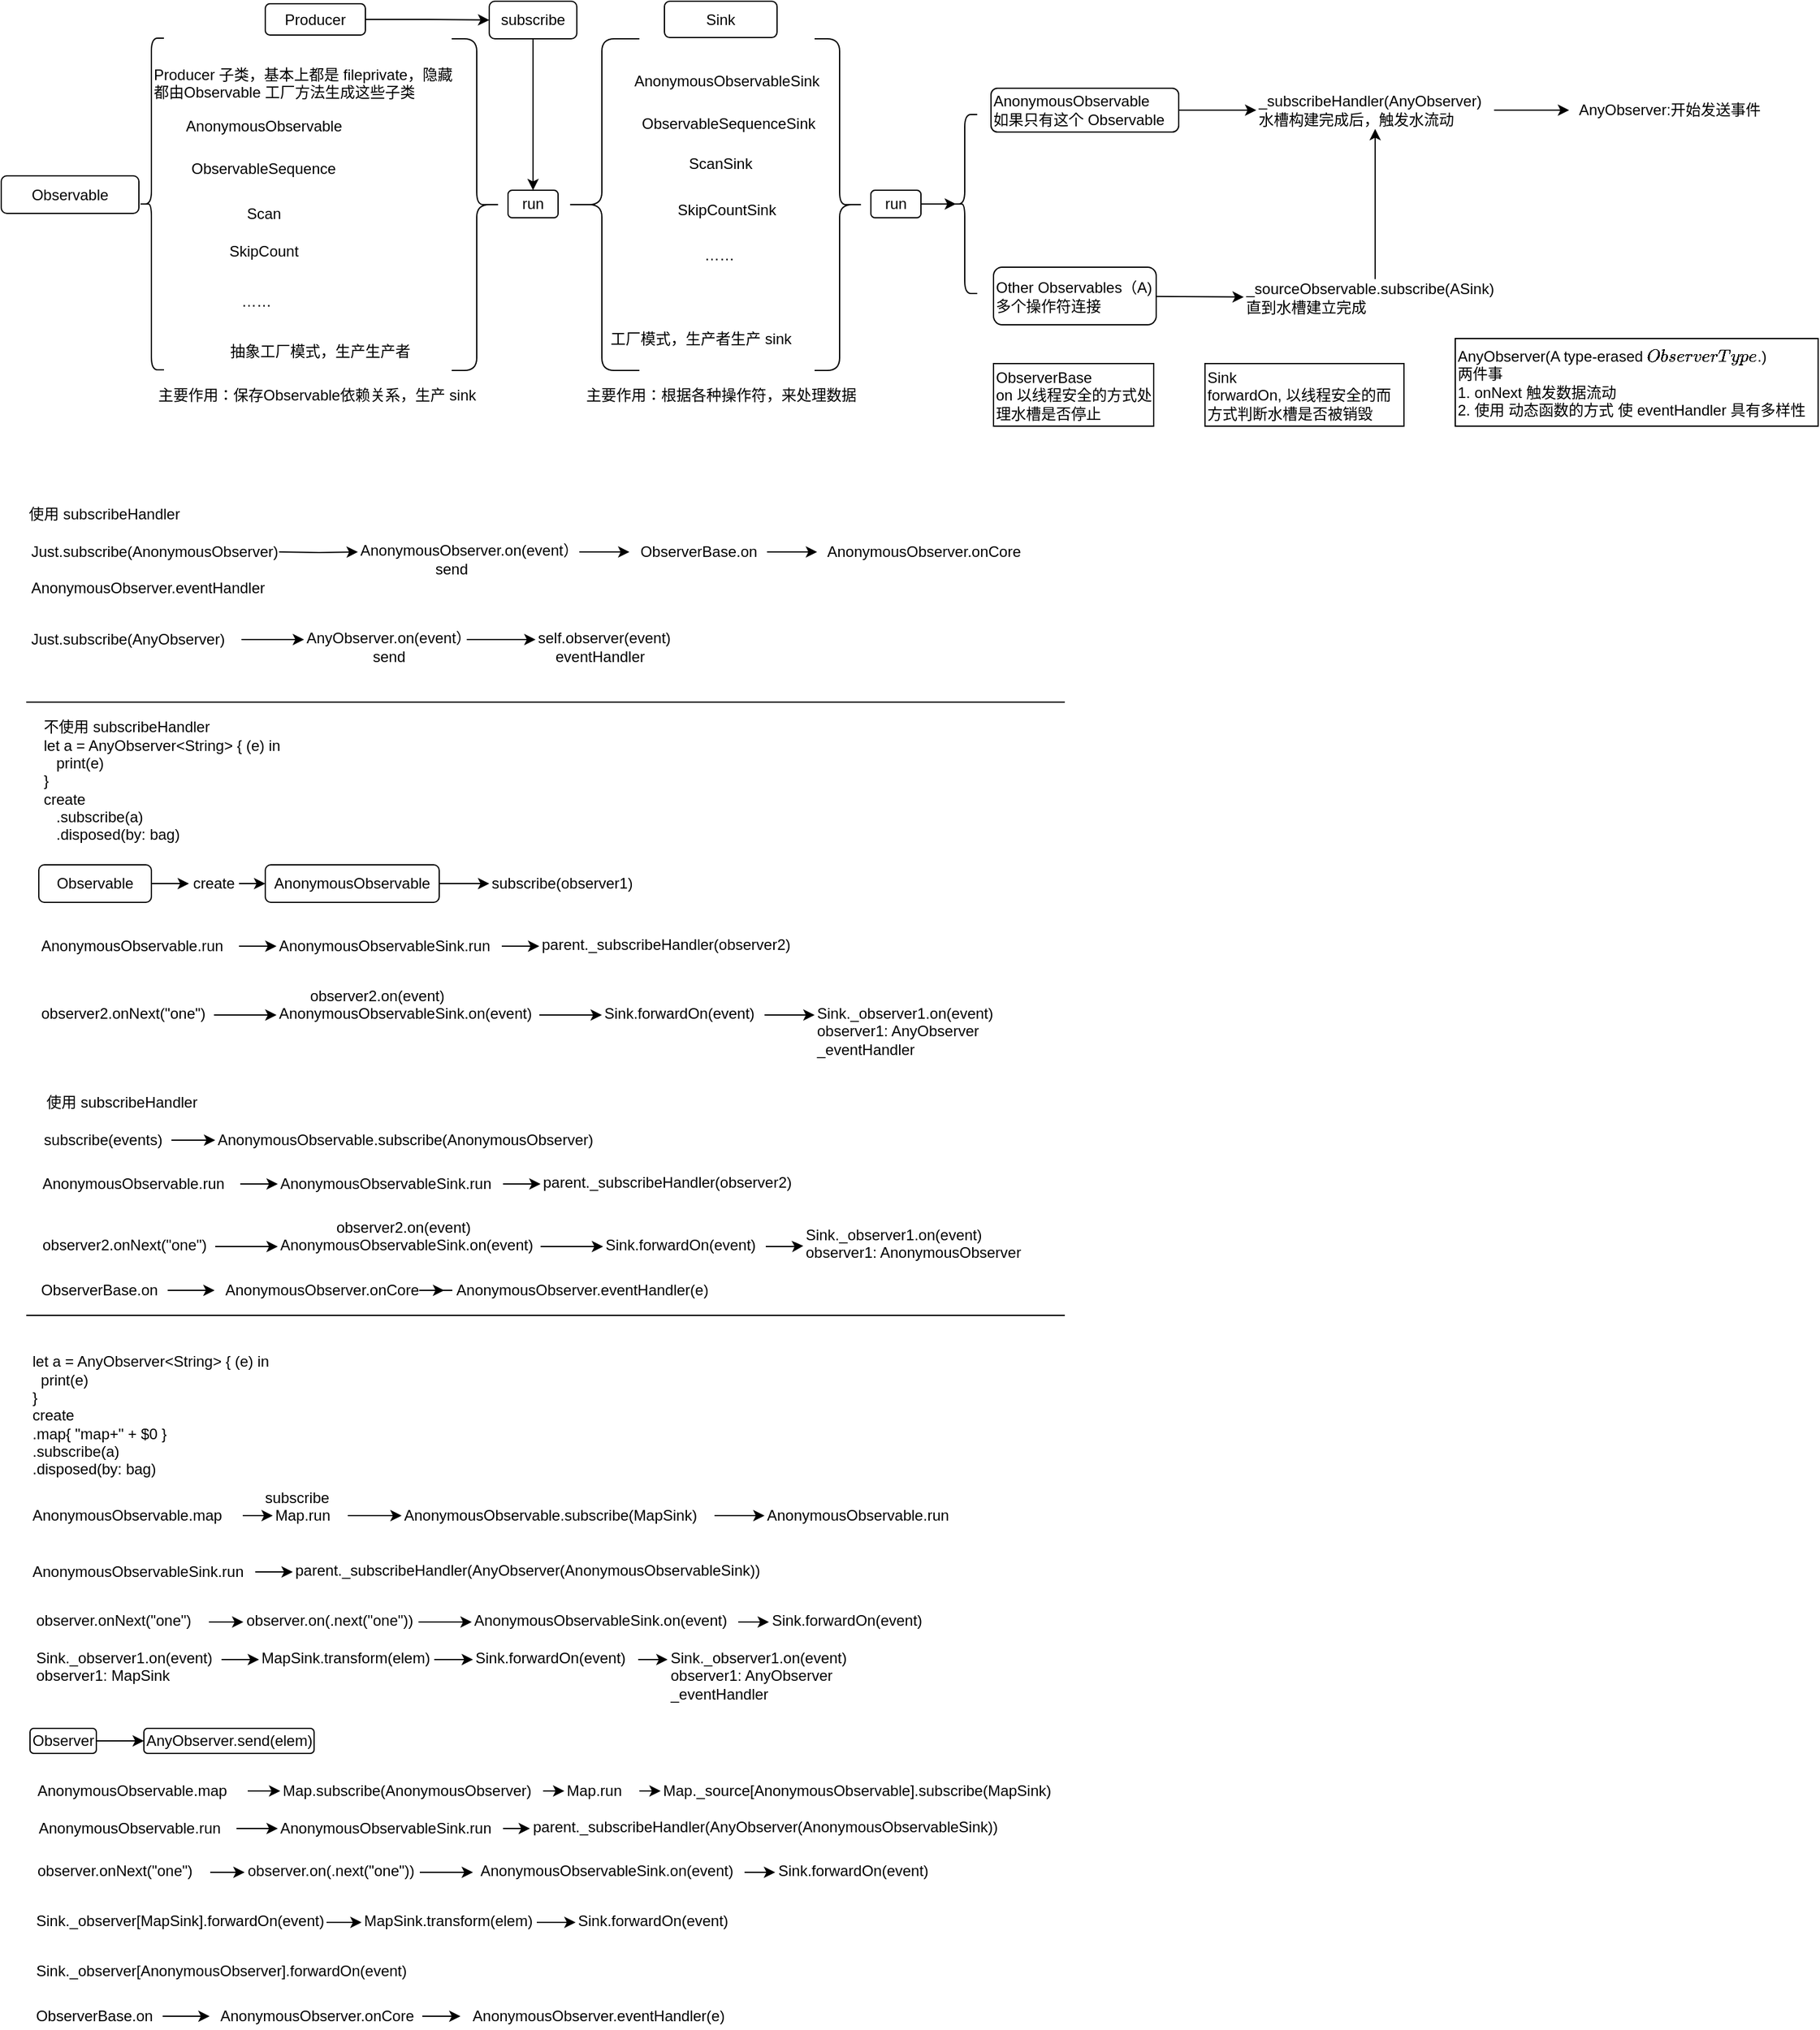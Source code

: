 <mxfile version="12.3.2" type="device" pages="1"><diagram id="4NqPwXwC9_g5qtSvIxNw" name="Page-1"><mxGraphModel dx="932" dy="711" grid="1" gridSize="10" guides="1" tooltips="1" connect="1" arrows="1" fold="1" page="1" pageScale="1" pageWidth="850" pageHeight="1100" math="0" shadow="0"><root><mxCell id="0"/><mxCell id="1" parent="0"/><mxCell id="VVnwqYGA-2kj3JAD9gvn-1" value="Observable" style="rounded=1;whiteSpace=wrap;html=1;" parent="1" vertex="1"><mxGeometry x="17" y="159.5" width="110" height="30" as="geometry"/></mxCell><mxCell id="VVnwqYGA-2kj3JAD9gvn-2" value="" style="shape=curlyBracket;whiteSpace=wrap;html=1;rounded=1;" parent="1" vertex="1"><mxGeometry x="127" y="49.5" width="20" height="265" as="geometry"/></mxCell><mxCell id="VVnwqYGA-2kj3JAD9gvn-17" style="edgeStyle=orthogonalEdgeStyle;rounded=0;orthogonalLoop=1;jettySize=auto;html=1;exitX=1;exitY=0.5;exitDx=0;exitDy=0;entryX=0;entryY=0.5;entryDx=0;entryDy=0;" parent="1" source="VVnwqYGA-2kj3JAD9gvn-3" target="VVnwqYGA-2kj3JAD9gvn-18" edge="1"><mxGeometry relative="1" as="geometry"><mxPoint x="377" y="34.5" as="targetPoint"/></mxGeometry></mxCell><mxCell id="VVnwqYGA-2kj3JAD9gvn-3" value="Producer" style="rounded=1;whiteSpace=wrap;html=1;" parent="1" vertex="1"><mxGeometry x="228" y="22" width="80" height="25" as="geometry"/></mxCell><mxCell id="VVnwqYGA-2kj3JAD9gvn-5" value="AnonymousObservable" style="text;html=1;strokeColor=none;fillColor=none;align=center;verticalAlign=middle;whiteSpace=wrap;rounded=0;" parent="1" vertex="1"><mxGeometry x="207" y="109.5" width="40" height="20" as="geometry"/></mxCell><mxCell id="VVnwqYGA-2kj3JAD9gvn-7" value="Scan" style="text;html=1;strokeColor=none;fillColor=none;align=center;verticalAlign=middle;whiteSpace=wrap;rounded=0;" parent="1" vertex="1"><mxGeometry x="207" y="179.5" width="40" height="20" as="geometry"/></mxCell><mxCell id="VVnwqYGA-2kj3JAD9gvn-9" value="ObservableSequence" style="text;html=1;" parent="1" vertex="1"><mxGeometry x="167" y="139.5" width="120" height="30" as="geometry"/></mxCell><mxCell id="VVnwqYGA-2kj3JAD9gvn-10" value="SkipCount" style="text;html=1;strokeColor=none;fillColor=none;align=center;verticalAlign=middle;whiteSpace=wrap;rounded=0;" parent="1" vertex="1"><mxGeometry x="207" y="209.5" width="40" height="20" as="geometry"/></mxCell><mxCell id="VVnwqYGA-2kj3JAD9gvn-11" value="……" style="text;html=1;resizable=0;points=[];autosize=1;align=left;verticalAlign=top;spacingTop=-4;" parent="1" vertex="1"><mxGeometry x="207" y="249.5" width="40" height="20" as="geometry"/></mxCell><mxCell id="VVnwqYGA-2kj3JAD9gvn-12" value="Producer 子类，基本上都是 fileprivate，隐藏&lt;br&gt;都由Observable 工厂方法生成这些子类" style="text;html=1;resizable=0;points=[];autosize=1;align=left;verticalAlign=top;spacingTop=-4;" parent="1" vertex="1"><mxGeometry x="137" y="68.5" width="250" height="30" as="geometry"/></mxCell><mxCell id="VVnwqYGA-2kj3JAD9gvn-13" value="抽象工厂模式，生产生产者" style="text;html=1;resizable=0;points=[];autosize=1;align=left;verticalAlign=top;spacingTop=-4;" parent="1" vertex="1"><mxGeometry x="198" y="289.5" width="160" height="20" as="geometry"/></mxCell><mxCell id="VVnwqYGA-2kj3JAD9gvn-14" value="" style="shape=curlyBracket;whiteSpace=wrap;html=1;rounded=1;rotation=180;" parent="1" vertex="1"><mxGeometry x="377" y="50" width="40" height="265" as="geometry"/></mxCell><mxCell id="VVnwqYGA-2kj3JAD9gvn-16" value="run" style="rounded=1;whiteSpace=wrap;html=1;" parent="1" vertex="1"><mxGeometry x="422" y="171" width="40" height="22" as="geometry"/></mxCell><mxCell id="VVnwqYGA-2kj3JAD9gvn-19" style="edgeStyle=orthogonalEdgeStyle;rounded=0;orthogonalLoop=1;jettySize=auto;html=1;exitX=0.5;exitY=1;exitDx=0;exitDy=0;entryX=0.5;entryY=0;entryDx=0;entryDy=0;" parent="1" source="VVnwqYGA-2kj3JAD9gvn-18" target="VVnwqYGA-2kj3JAD9gvn-16" edge="1"><mxGeometry relative="1" as="geometry"><mxPoint x="417" y="159.5" as="targetPoint"/></mxGeometry></mxCell><mxCell id="VVnwqYGA-2kj3JAD9gvn-18" value="subscribe " style="rounded=1;whiteSpace=wrap;html=1;" parent="1" vertex="1"><mxGeometry x="407" y="20" width="70" height="30" as="geometry"/></mxCell><mxCell id="VVnwqYGA-2kj3JAD9gvn-20" value="Sink" style="rounded=1;whiteSpace=wrap;html=1;" parent="1" vertex="1"><mxGeometry x="547" y="20" width="90" height="29" as="geometry"/></mxCell><mxCell id="VVnwqYGA-2kj3JAD9gvn-21" value="" style="shape=curlyBracket;whiteSpace=wrap;html=1;rounded=1;" parent="1" vertex="1"><mxGeometry x="467" y="50" width="60" height="265" as="geometry"/></mxCell><mxCell id="VVnwqYGA-2kj3JAD9gvn-22" value="AnonymousObservableSink" style="text;html=1;strokeColor=none;fillColor=none;align=center;verticalAlign=middle;whiteSpace=wrap;rounded=0;" parent="1" vertex="1"><mxGeometry x="577" y="73.5" width="40" height="20" as="geometry"/></mxCell><mxCell id="VVnwqYGA-2kj3JAD9gvn-23" value="ScanSink" style="text;html=1;strokeColor=none;fillColor=none;align=center;verticalAlign=middle;whiteSpace=wrap;rounded=0;" parent="1" vertex="1"><mxGeometry x="572" y="139.5" width="40" height="20" as="geometry"/></mxCell><mxCell id="VVnwqYGA-2kj3JAD9gvn-24" value="ObservableSequenceSink" style="text;html=1;" parent="1" vertex="1"><mxGeometry x="527" y="104" width="120" height="30" as="geometry"/></mxCell><mxCell id="VVnwqYGA-2kj3JAD9gvn-25" value="SkipCountSink" style="text;html=1;strokeColor=none;fillColor=none;align=center;verticalAlign=middle;whiteSpace=wrap;rounded=0;" parent="1" vertex="1"><mxGeometry x="577" y="177" width="40" height="20" as="geometry"/></mxCell><mxCell id="VVnwqYGA-2kj3JAD9gvn-26" value="……" style="text;html=1;resizable=0;points=[];autosize=1;align=left;verticalAlign=top;spacingTop=-4;" parent="1" vertex="1"><mxGeometry x="577" y="212.5" width="40" height="20" as="geometry"/></mxCell><mxCell id="VVnwqYGA-2kj3JAD9gvn-27" value="工厂模式，生产者生产 sink" style="text;html=1;resizable=0;points=[];autosize=1;align=left;verticalAlign=top;spacingTop=-4;" parent="1" vertex="1"><mxGeometry x="502" y="279.5" width="160" height="20" as="geometry"/></mxCell><mxCell id="VVnwqYGA-2kj3JAD9gvn-35" value="" style="shape=curlyBracket;whiteSpace=wrap;html=1;rounded=1;rotation=180;" parent="1" vertex="1"><mxGeometry x="667" y="50" width="40" height="265" as="geometry"/></mxCell><mxCell id="I7DxWieV_pXP5_g7Xowk-130" value="" style="edgeStyle=none;rounded=0;orthogonalLoop=1;jettySize=auto;html=1;" parent="1" source="VVnwqYGA-2kj3JAD9gvn-36" edge="1"><mxGeometry relative="1" as="geometry"><mxPoint x="780" y="182" as="targetPoint"/></mxGeometry></mxCell><mxCell id="VVnwqYGA-2kj3JAD9gvn-36" value="run" style="rounded=1;whiteSpace=wrap;html=1;" parent="1" vertex="1"><mxGeometry x="712" y="171" width="40" height="22" as="geometry"/></mxCell><mxCell id="0ARtoLV-x1t-tKKLhHmh-4" style="edgeStyle=orthogonalEdgeStyle;rounded=0;orthogonalLoop=1;jettySize=auto;html=1;exitX=1;exitY=0.5;exitDx=0;exitDy=0;entryX=0;entryY=0.5;entryDx=0;entryDy=0;" parent="1" source="0ARtoLV-x1t-tKKLhHmh-1" target="0ARtoLV-x1t-tKKLhHmh-3" edge="1"><mxGeometry relative="1" as="geometry"/></mxCell><mxCell id="0ARtoLV-x1t-tKKLhHmh-1" value="Observable" style="rounded=1;whiteSpace=wrap;html=1;" parent="1" vertex="1"><mxGeometry x="47" y="710" width="90" height="30" as="geometry"/></mxCell><mxCell id="0ARtoLV-x1t-tKKLhHmh-6" style="edgeStyle=orthogonalEdgeStyle;rounded=0;orthogonalLoop=1;jettySize=auto;html=1;exitX=1;exitY=0.5;exitDx=0;exitDy=0;entryX=0;entryY=0.5;entryDx=0;entryDy=0;" parent="1" source="0ARtoLV-x1t-tKKLhHmh-3" target="0ARtoLV-x1t-tKKLhHmh-5" edge="1"><mxGeometry relative="1" as="geometry"/></mxCell><mxCell id="0ARtoLV-x1t-tKKLhHmh-3" value="create" style="text;html=1;strokeColor=none;fillColor=none;align=center;verticalAlign=middle;whiteSpace=wrap;rounded=0;" parent="1" vertex="1"><mxGeometry x="167" y="715" width="40" height="20" as="geometry"/></mxCell><mxCell id="0ARtoLV-x1t-tKKLhHmh-8" value="" style="edgeStyle=orthogonalEdgeStyle;rounded=0;orthogonalLoop=1;jettySize=auto;html=1;" parent="1" source="0ARtoLV-x1t-tKKLhHmh-5" target="0ARtoLV-x1t-tKKLhHmh-7" edge="1"><mxGeometry relative="1" as="geometry"/></mxCell><mxCell id="0ARtoLV-x1t-tKKLhHmh-5" value="AnonymousObservable" style="rounded=1;whiteSpace=wrap;html=1;" parent="1" vertex="1"><mxGeometry x="228" y="710" width="139" height="30" as="geometry"/></mxCell><mxCell id="0ARtoLV-x1t-tKKLhHmh-7" value="subscribe(observer1)" style="text;html=1;resizable=0;points=[];autosize=1;align=left;verticalAlign=top;spacingTop=-4;" parent="1" vertex="1"><mxGeometry x="407" y="715" width="130" height="20" as="geometry"/></mxCell><mxCell id="0ARtoLV-x1t-tKKLhHmh-10" value="AnonymousObservable.run" style="text;html=1;resizable=0;points=[];autosize=1;align=left;verticalAlign=top;spacingTop=-4;" parent="1" vertex="1"><mxGeometry x="47" y="765" width="160" height="20" as="geometry"/></mxCell><mxCell id="0ARtoLV-x1t-tKKLhHmh-11" value="AnonymousObservableSink.run" style="text;html=1;resizable=0;points=[];autosize=1;align=left;verticalAlign=top;spacingTop=-4;" parent="1" vertex="1"><mxGeometry x="237" y="765" width="180" height="20" as="geometry"/></mxCell><mxCell id="I7DxWieV_pXP5_g7Xowk-1" value="parent._subscribeHandler(observer2)" style="text;html=1;" parent="1" vertex="1"><mxGeometry x="447" y="760" width="210" height="30" as="geometry"/></mxCell><mxCell id="I7DxWieV_pXP5_g7Xowk-2" value="" style="endArrow=classic;html=1;" parent="1" source="0ARtoLV-x1t-tKKLhHmh-10" target="0ARtoLV-x1t-tKKLhHmh-11" edge="1"><mxGeometry width="50" height="50" relative="1" as="geometry"><mxPoint x="187" y="865" as="sourcePoint"/><mxPoint x="237" y="815" as="targetPoint"/></mxGeometry></mxCell><mxCell id="I7DxWieV_pXP5_g7Xowk-3" value="" style="endArrow=classic;html=1;entryX=0;entryY=0.5;entryDx=0;entryDy=0;" parent="1" source="0ARtoLV-x1t-tKKLhHmh-11" target="I7DxWieV_pXP5_g7Xowk-1" edge="1"><mxGeometry width="50" height="50" relative="1" as="geometry"><mxPoint x="217" y="785" as="sourcePoint"/><mxPoint x="247" y="785" as="targetPoint"/></mxGeometry></mxCell><mxCell id="I7DxWieV_pXP5_g7Xowk-4" value="observer2.onNext(&quot;one&quot;)" style="text;html=1;" parent="1" vertex="1"><mxGeometry x="47" y="815" width="140" height="30" as="geometry"/></mxCell><mxCell id="I7DxWieV_pXP5_g7Xowk-5" value="AnonymousObservableSink.on(event)" style="text;html=1;" parent="1" vertex="1"><mxGeometry x="237" y="815" width="210" height="30" as="geometry"/></mxCell><mxCell id="I7DxWieV_pXP5_g7Xowk-6" value="" style="endArrow=classic;html=1;exitX=1;exitY=0.5;exitDx=0;exitDy=0;" parent="1" source="I7DxWieV_pXP5_g7Xowk-4" target="I7DxWieV_pXP5_g7Xowk-5" edge="1"><mxGeometry width="50" height="50" relative="1" as="geometry"><mxPoint x="217" y="785" as="sourcePoint"/><mxPoint x="247" y="785" as="targetPoint"/></mxGeometry></mxCell><mxCell id="I7DxWieV_pXP5_g7Xowk-8" value="Sink.forwardOn(event)" style="text;html=1;" parent="1" vertex="1"><mxGeometry x="497" y="815" width="130" height="30" as="geometry"/></mxCell><mxCell id="I7DxWieV_pXP5_g7Xowk-9" value="" style="endArrow=classic;html=1;entryX=0;entryY=0.5;entryDx=0;entryDy=0;" parent="1" source="I7DxWieV_pXP5_g7Xowk-5" target="I7DxWieV_pXP5_g7Xowk-8" edge="1"><mxGeometry width="50" height="50" relative="1" as="geometry"><mxPoint x="457" y="830" as="sourcePoint"/><mxPoint x="457" y="785" as="targetPoint"/></mxGeometry></mxCell><mxCell id="I7DxWieV_pXP5_g7Xowk-12" value="Sink._observer1.on(event)&lt;br&gt;observer1: AnyObserver&lt;br&gt;_eventHandler" style="text;html=1;" parent="1" vertex="1"><mxGeometry x="667" y="815" width="150" height="30" as="geometry"/></mxCell><mxCell id="I7DxWieV_pXP5_g7Xowk-13" value="" style="endArrow=classic;html=1;entryX=0;entryY=0.5;entryDx=0;entryDy=0;" parent="1" source="I7DxWieV_pXP5_g7Xowk-8" target="I7DxWieV_pXP5_g7Xowk-12" edge="1"><mxGeometry width="50" height="50" relative="1" as="geometry"><mxPoint x="457" y="840" as="sourcePoint"/><mxPoint x="507" y="840" as="targetPoint"/></mxGeometry></mxCell><mxCell id="I7DxWieV_pXP5_g7Xowk-16" value="&lt;span&gt;不使用 subscribeHandler&lt;br&gt;let a = AnyObserver&amp;lt;String&amp;gt; { (e) in&lt;/span&gt;&lt;br&gt;&lt;div&gt;&amp;nbsp; &amp;nbsp;print(e)&lt;br&gt;&lt;/div&gt;&lt;div&gt;}&lt;br&gt;&lt;/div&gt;&lt;div&gt;create&lt;br&gt;&lt;/div&gt;&lt;div&gt;&amp;nbsp; &amp;nbsp;.subscribe(a)&lt;br&gt;&lt;/div&gt;&lt;div&gt;&amp;nbsp; &amp;nbsp;.disposed(by: bag)&amp;nbsp;&lt;/div&gt;" style="text;html=1;align=left;verticalAlign=middle;resizable=0;points=[];;autosize=1;" parent="1" vertex="1"><mxGeometry x="49" y="592.5" width="200" height="100" as="geometry"/></mxCell><mxCell id="I7DxWieV_pXP5_g7Xowk-17" value="&lt;span style=&quot;text-align: left&quot;&gt;使用 subscribeHandler&lt;/span&gt;" style="text;html=1;align=center;verticalAlign=middle;resizable=0;points=[];;autosize=1;" parent="1" vertex="1"><mxGeometry x="43" y="890" width="140" height="20" as="geometry"/></mxCell><mxCell id="I7DxWieV_pXP5_g7Xowk-20" value="" style="edgeStyle=orthogonalEdgeStyle;rounded=0;orthogonalLoop=1;jettySize=auto;html=1;" parent="1" source="I7DxWieV_pXP5_g7Xowk-18" target="I7DxWieV_pXP5_g7Xowk-19" edge="1"><mxGeometry relative="1" as="geometry"/></mxCell><mxCell id="I7DxWieV_pXP5_g7Xowk-18" value="subscribe(events)" style="text;html=1;align=center;verticalAlign=middle;resizable=0;points=[];;autosize=1;" parent="1" vertex="1"><mxGeometry x="43" y="920" width="110" height="20" as="geometry"/></mxCell><mxCell id="I7DxWieV_pXP5_g7Xowk-19" value="AnonymousObservable.subscribe(AnonymousObserver)" style="text;html=1;resizable=0;points=[];autosize=1;align=left;verticalAlign=top;spacingTop=-4;" parent="1" vertex="1"><mxGeometry x="188" y="920" width="320" height="20" as="geometry"/></mxCell><mxCell id="I7DxWieV_pXP5_g7Xowk-21" value="AnonymousObservable.run" style="text;html=1;resizable=0;points=[];autosize=1;align=left;verticalAlign=top;spacingTop=-4;" parent="1" vertex="1"><mxGeometry x="48" y="955" width="160" height="20" as="geometry"/></mxCell><mxCell id="I7DxWieV_pXP5_g7Xowk-22" value="AnonymousObservableSink.run" style="text;html=1;resizable=0;points=[];autosize=1;align=left;verticalAlign=top;spacingTop=-4;" parent="1" vertex="1"><mxGeometry x="238" y="955" width="180" height="20" as="geometry"/></mxCell><mxCell id="I7DxWieV_pXP5_g7Xowk-23" value="parent._subscribeHandler(observer2)" style="text;html=1;" parent="1" vertex="1"><mxGeometry x="448" y="950" width="210" height="30" as="geometry"/></mxCell><mxCell id="I7DxWieV_pXP5_g7Xowk-24" value="" style="endArrow=classic;html=1;" parent="1" source="I7DxWieV_pXP5_g7Xowk-21" target="I7DxWieV_pXP5_g7Xowk-22" edge="1"><mxGeometry width="50" height="50" relative="1" as="geometry"><mxPoint x="188" y="1055" as="sourcePoint"/><mxPoint x="238" y="1005" as="targetPoint"/></mxGeometry></mxCell><mxCell id="I7DxWieV_pXP5_g7Xowk-25" value="" style="endArrow=classic;html=1;entryX=0;entryY=0.5;entryDx=0;entryDy=0;" parent="1" source="I7DxWieV_pXP5_g7Xowk-22" target="I7DxWieV_pXP5_g7Xowk-23" edge="1"><mxGeometry width="50" height="50" relative="1" as="geometry"><mxPoint x="218" y="975" as="sourcePoint"/><mxPoint x="248" y="975" as="targetPoint"/></mxGeometry></mxCell><mxCell id="I7DxWieV_pXP5_g7Xowk-26" value="observer2.onNext(&quot;one&quot;)" style="text;html=1;" parent="1" vertex="1"><mxGeometry x="48" y="1000" width="140" height="30" as="geometry"/></mxCell><mxCell id="I7DxWieV_pXP5_g7Xowk-27" value="AnonymousObservableSink.on(event)" style="text;html=1;" parent="1" vertex="1"><mxGeometry x="238" y="1000" width="210" height="30" as="geometry"/></mxCell><mxCell id="I7DxWieV_pXP5_g7Xowk-28" value="" style="endArrow=classic;html=1;exitX=1;exitY=0.5;exitDx=0;exitDy=0;" parent="1" source="I7DxWieV_pXP5_g7Xowk-26" target="I7DxWieV_pXP5_g7Xowk-27" edge="1"><mxGeometry width="50" height="50" relative="1" as="geometry"><mxPoint x="218" y="970" as="sourcePoint"/><mxPoint x="248" y="970" as="targetPoint"/></mxGeometry></mxCell><mxCell id="I7DxWieV_pXP5_g7Xowk-34" value="" style="edgeStyle=orthogonalEdgeStyle;rounded=0;orthogonalLoop=1;jettySize=auto;html=1;entryX=0;entryY=0.75;entryDx=0;entryDy=0;" parent="1" source="I7DxWieV_pXP5_g7Xowk-29" target="I7DxWieV_pXP5_g7Xowk-33" edge="1"><mxGeometry relative="1" as="geometry"/></mxCell><mxCell id="I7DxWieV_pXP5_g7Xowk-29" value="Sink.forwardOn(event)" style="text;html=1;" parent="1" vertex="1"><mxGeometry x="498" y="1000" width="130" height="30" as="geometry"/></mxCell><mxCell id="I7DxWieV_pXP5_g7Xowk-30" value="" style="endArrow=classic;html=1;entryX=0;entryY=0.5;entryDx=0;entryDy=0;" parent="1" source="I7DxWieV_pXP5_g7Xowk-27" target="I7DxWieV_pXP5_g7Xowk-29" edge="1"><mxGeometry width="50" height="50" relative="1" as="geometry"><mxPoint x="458" y="1015" as="sourcePoint"/><mxPoint x="458" y="970" as="targetPoint"/></mxGeometry></mxCell><mxCell id="I7DxWieV_pXP5_g7Xowk-31" value="observer2.on(event)" style="text;html=1;align=center;verticalAlign=middle;resizable=0;points=[];;autosize=1;" parent="1" vertex="1"><mxGeometry x="278" y="990" width="120" height="20" as="geometry"/></mxCell><mxCell id="I7DxWieV_pXP5_g7Xowk-32" value="observer2.on(event)" style="text;html=1;align=center;verticalAlign=middle;resizable=0;points=[];;autosize=1;" parent="1" vertex="1"><mxGeometry x="257" y="805" width="120" height="20" as="geometry"/></mxCell><mxCell id="I7DxWieV_pXP5_g7Xowk-33" value="Sink._observer1.on(event)&lt;br&gt;observer1: AnonymousObserver" style="text;html=1;" parent="1" vertex="1"><mxGeometry x="658" y="992" width="150" height="30" as="geometry"/></mxCell><mxCell id="I7DxWieV_pXP5_g7Xowk-39" value="" style="edgeStyle=orthogonalEdgeStyle;rounded=0;orthogonalLoop=1;jettySize=auto;html=1;" parent="1" source="I7DxWieV_pXP5_g7Xowk-35" target="I7DxWieV_pXP5_g7Xowk-38" edge="1"><mxGeometry relative="1" as="geometry"/></mxCell><mxCell id="I7DxWieV_pXP5_g7Xowk-35" value="ObserverBase.on" style="text;html=1;align=center;verticalAlign=middle;resizable=0;points=[];;autosize=1;" parent="1" vertex="1"><mxGeometry x="40" y="1040" width="110" height="20" as="geometry"/></mxCell><mxCell id="I7DxWieV_pXP5_g7Xowk-41" value="" style="edgeStyle=orthogonalEdgeStyle;rounded=0;orthogonalLoop=1;jettySize=auto;html=1;" parent="1" source="I7DxWieV_pXP5_g7Xowk-38" target="I7DxWieV_pXP5_g7Xowk-40" edge="1"><mxGeometry relative="1" as="geometry"/></mxCell><mxCell id="I7DxWieV_pXP5_g7Xowk-38" value="&lt;span style=&quot;text-align: left&quot;&gt;AnonymousObserver&lt;/span&gt;.onCore" style="text;html=1;align=center;verticalAlign=middle;resizable=0;points=[];;autosize=1;" parent="1" vertex="1"><mxGeometry x="187.5" y="1040" width="170" height="20" as="geometry"/></mxCell><mxCell id="I7DxWieV_pXP5_g7Xowk-40" value="&lt;span style=&quot;text-align: left&quot;&gt;AnonymousObserver&lt;/span&gt;.eventHandler(e)" style="text;html=1;align=center;verticalAlign=middle;resizable=0;points=[];;autosize=1;" parent="1" vertex="1"><mxGeometry x="371" y="1040" width="220" height="20" as="geometry"/></mxCell><mxCell id="I7DxWieV_pXP5_g7Xowk-46" value="&lt;span style=&quot;text-align: left&quot;&gt;使用 subscribeHandler&lt;/span&gt;" style="text;html=1;align=center;verticalAlign=middle;resizable=0;points=[];;autosize=1;" parent="1" vertex="1"><mxGeometry x="29" y="420" width="140" height="20" as="geometry"/></mxCell><mxCell id="I7DxWieV_pXP5_g7Xowk-49" value="" style="edgeStyle=orthogonalEdgeStyle;rounded=0;orthogonalLoop=1;jettySize=auto;html=1;" parent="1" target="I7DxWieV_pXP5_g7Xowk-48" edge="1"><mxGeometry relative="1" as="geometry"><mxPoint x="239" y="460" as="sourcePoint"/></mxGeometry></mxCell><mxCell id="I7DxWieV_pXP5_g7Xowk-47" value="Just.subscribe(AnonymousObserver)" style="text;html=1;resizable=0;points=[];autosize=1;align=left;verticalAlign=top;spacingTop=-4;" parent="1" vertex="1"><mxGeometry x="39" y="450" width="210" height="20" as="geometry"/></mxCell><mxCell id="I7DxWieV_pXP5_g7Xowk-51" value="" style="edgeStyle=orthogonalEdgeStyle;rounded=0;orthogonalLoop=1;jettySize=auto;html=1;" parent="1" source="I7DxWieV_pXP5_g7Xowk-48" target="I7DxWieV_pXP5_g7Xowk-50" edge="1"><mxGeometry relative="1" as="geometry"/></mxCell><mxCell id="I7DxWieV_pXP5_g7Xowk-48" value="AnonymousObserver.on(event）" style="text;html=1;" parent="1" vertex="1"><mxGeometry x="302" y="445" width="177" height="30" as="geometry"/></mxCell><mxCell id="I7DxWieV_pXP5_g7Xowk-53" value="" style="edgeStyle=orthogonalEdgeStyle;rounded=0;orthogonalLoop=1;jettySize=auto;html=1;" parent="1" source="I7DxWieV_pXP5_g7Xowk-50" target="I7DxWieV_pXP5_g7Xowk-52" edge="1"><mxGeometry relative="1" as="geometry"/></mxCell><mxCell id="I7DxWieV_pXP5_g7Xowk-50" value="ObserverBase.on" style="text;html=1;align=center;verticalAlign=middle;resizable=0;points=[];;autosize=1;" parent="1" vertex="1"><mxGeometry x="519" y="450" width="110" height="20" as="geometry"/></mxCell><mxCell id="I7DxWieV_pXP5_g7Xowk-52" value="&lt;span style=&quot;text-align: left&quot;&gt;AnonymousObserver&lt;/span&gt;.onCore" style="text;html=1;align=center;verticalAlign=middle;resizable=0;points=[];;autosize=1;" parent="1" vertex="1"><mxGeometry x="669" y="450" width="170" height="20" as="geometry"/></mxCell><mxCell id="I7DxWieV_pXP5_g7Xowk-54" value="AnonymousObserver.eventHandler" style="text;html=1;" parent="1" vertex="1"><mxGeometry x="39" y="475" width="180" height="30" as="geometry"/></mxCell><mxCell id="I7DxWieV_pXP5_g7Xowk-55" value="Just.subscribe(AnyObserver)" style="text;html=1;resizable=0;points=[];autosize=1;align=left;verticalAlign=top;spacingTop=-4;" parent="1" vertex="1"><mxGeometry x="39" y="520" width="170" height="20" as="geometry"/></mxCell><mxCell id="I7DxWieV_pXP5_g7Xowk-56" value="" style="edgeStyle=orthogonalEdgeStyle;rounded=0;orthogonalLoop=1;jettySize=auto;html=1;" parent="1" source="I7DxWieV_pXP5_g7Xowk-55" edge="1"><mxGeometry relative="1" as="geometry"><mxPoint x="249" y="460" as="sourcePoint"/><mxPoint x="259" y="530" as="targetPoint"/></mxGeometry></mxCell><mxCell id="I7DxWieV_pXP5_g7Xowk-62" value="" style="edgeStyle=orthogonalEdgeStyle;rounded=0;orthogonalLoop=1;jettySize=auto;html=1;" parent="1" source="I7DxWieV_pXP5_g7Xowk-58" target="I7DxWieV_pXP5_g7Xowk-59" edge="1"><mxGeometry relative="1" as="geometry"/></mxCell><mxCell id="I7DxWieV_pXP5_g7Xowk-58" value="AnyObserver.on(event）" style="text;html=1;" parent="1" vertex="1"><mxGeometry x="259" y="515" width="130" height="30" as="geometry"/></mxCell><mxCell id="I7DxWieV_pXP5_g7Xowk-59" value="self.observer(event)" style="text;html=1;" parent="1" vertex="1"><mxGeometry x="444" y="515" width="115" height="30" as="geometry"/></mxCell><mxCell id="I7DxWieV_pXP5_g7Xowk-60" value="send" style="text;html=1;" parent="1" vertex="1"><mxGeometry x="361.5" y="460" width="30" height="30" as="geometry"/></mxCell><mxCell id="I7DxWieV_pXP5_g7Xowk-61" value="send" style="text;html=1;" parent="1" vertex="1"><mxGeometry x="311.5" y="530" width="30" height="30" as="geometry"/></mxCell><mxCell id="I7DxWieV_pXP5_g7Xowk-63" value="eventHandler" style="text;html=1;" parent="1" vertex="1"><mxGeometry x="458" y="530" width="100" height="30" as="geometry"/></mxCell><mxCell id="I7DxWieV_pXP5_g7Xowk-65" value="" style="endArrow=none;html=1;" parent="1" edge="1"><mxGeometry width="50" height="50" relative="1" as="geometry"><mxPoint x="37" y="580" as="sourcePoint"/><mxPoint x="867" y="580" as="targetPoint"/></mxGeometry></mxCell><mxCell id="I7DxWieV_pXP5_g7Xowk-66" value="" style="endArrow=none;html=1;" parent="1" edge="1"><mxGeometry width="50" height="50" relative="1" as="geometry"><mxPoint x="37" y="1070" as="sourcePoint"/><mxPoint x="867" y="1070" as="targetPoint"/></mxGeometry></mxCell><mxCell id="I7DxWieV_pXP5_g7Xowk-67" value="&lt;span&gt;let a = AnyObserver&amp;lt;String&amp;gt; { (e) in&lt;/span&gt;&lt;br&gt;&lt;div&gt;&amp;nbsp; print(e)&lt;br&gt;&lt;/div&gt;&lt;div&gt;}&lt;br&gt;&lt;/div&gt;&lt;div&gt;create&lt;br&gt;&lt;/div&gt;&lt;div&gt;.map{ &quot;map+&quot; + $0 }&lt;br&gt;&lt;/div&gt;&lt;div&gt;.subscribe(a)&lt;br&gt;&lt;/div&gt;&lt;div&gt;.disposed(by: bag)&amp;nbsp;&lt;/div&gt;" style="text;html=1;align=left;verticalAlign=middle;resizable=0;points=[];;autosize=1;" parent="1" vertex="1"><mxGeometry x="40" y="1100" width="200" height="100" as="geometry"/></mxCell><mxCell id="I7DxWieV_pXP5_g7Xowk-70" value="" style="edgeStyle=none;rounded=0;orthogonalLoop=1;jettySize=auto;html=1;" parent="1" source="I7DxWieV_pXP5_g7Xowk-68" target="I7DxWieV_pXP5_g7Xowk-69" edge="1"><mxGeometry relative="1" as="geometry"/></mxCell><mxCell id="I7DxWieV_pXP5_g7Xowk-68" value="AnonymousObservable.map" style="text;html=1;resizable=0;points=[];autosize=1;align=left;verticalAlign=top;spacingTop=-4;" parent="1" vertex="1"><mxGeometry x="40" y="1220" width="170" height="20" as="geometry"/></mxCell><mxCell id="I7DxWieV_pXP5_g7Xowk-72" value="" style="edgeStyle=none;rounded=0;orthogonalLoop=1;jettySize=auto;html=1;" parent="1" source="I7DxWieV_pXP5_g7Xowk-69" target="I7DxWieV_pXP5_g7Xowk-71" edge="1"><mxGeometry relative="1" as="geometry"/></mxCell><mxCell id="I7DxWieV_pXP5_g7Xowk-69" value="Map.run" style="text;html=1;resizable=0;points=[];autosize=1;align=left;verticalAlign=top;spacingTop=-4;" parent="1" vertex="1"><mxGeometry x="234" y="1220" width="60" height="20" as="geometry"/></mxCell><mxCell id="I7DxWieV_pXP5_g7Xowk-74" value="" style="edgeStyle=none;rounded=0;orthogonalLoop=1;jettySize=auto;html=1;" parent="1" source="I7DxWieV_pXP5_g7Xowk-71" target="I7DxWieV_pXP5_g7Xowk-73" edge="1"><mxGeometry relative="1" as="geometry"/></mxCell><mxCell id="I7DxWieV_pXP5_g7Xowk-71" value="AnonymousObservable.subscribe(MapSink)" style="text;html=1;resizable=0;points=[];autosize=1;align=left;verticalAlign=top;spacingTop=-4;" parent="1" vertex="1"><mxGeometry x="337" y="1220" width="250" height="20" as="geometry"/></mxCell><mxCell id="I7DxWieV_pXP5_g7Xowk-73" value="AnonymousObservable.run" style="text;html=1;resizable=0;points=[];autosize=1;align=left;verticalAlign=top;spacingTop=-4;" parent="1" vertex="1"><mxGeometry x="627" y="1220" width="160" height="20" as="geometry"/></mxCell><mxCell id="I7DxWieV_pXP5_g7Xowk-76" value="AnonymousObservableSink.run" style="text;html=1;resizable=0;points=[];autosize=1;align=left;verticalAlign=top;spacingTop=-4;" parent="1" vertex="1"><mxGeometry x="40" y="1265" width="180" height="20" as="geometry"/></mxCell><mxCell id="I7DxWieV_pXP5_g7Xowk-77" value="parent._subscribeHandler(AnyObserver(AnonymousObservableSink))" style="text;html=1;" parent="1" vertex="1"><mxGeometry x="250" y="1260" width="379" height="30" as="geometry"/></mxCell><mxCell id="I7DxWieV_pXP5_g7Xowk-78" value="" style="endArrow=classic;html=1;entryX=0;entryY=0.5;entryDx=0;entryDy=0;" parent="1" source="I7DxWieV_pXP5_g7Xowk-76" target="I7DxWieV_pXP5_g7Xowk-77" edge="1"><mxGeometry width="50" height="50" relative="1" as="geometry"><mxPoint x="20" y="1285" as="sourcePoint"/><mxPoint x="50" y="1285" as="targetPoint"/></mxGeometry></mxCell><mxCell id="I7DxWieV_pXP5_g7Xowk-81" value="" style="edgeStyle=none;rounded=0;orthogonalLoop=1;jettySize=auto;html=1;" parent="1" source="I7DxWieV_pXP5_g7Xowk-79" target="I7DxWieV_pXP5_g7Xowk-80" edge="1"><mxGeometry relative="1" as="geometry"/></mxCell><mxCell id="I7DxWieV_pXP5_g7Xowk-79" value="observer.onNext(&quot;one&quot;)" style="text;html=1;" parent="1" vertex="1"><mxGeometry x="43" y="1300" width="140" height="30" as="geometry"/></mxCell><mxCell id="I7DxWieV_pXP5_g7Xowk-83" value="" style="edgeStyle=none;rounded=0;orthogonalLoop=1;jettySize=auto;html=1;" parent="1" source="I7DxWieV_pXP5_g7Xowk-80" target="I7DxWieV_pXP5_g7Xowk-82" edge="1"><mxGeometry relative="1" as="geometry"/></mxCell><mxCell id="I7DxWieV_pXP5_g7Xowk-80" value="observer.on(.next(&quot;one&quot;))" style="text;html=1;" parent="1" vertex="1"><mxGeometry x="210.5" y="1300" width="140" height="30" as="geometry"/></mxCell><mxCell id="I7DxWieV_pXP5_g7Xowk-82" value="AnonymousObservableSink.on(event)" style="text;html=1;" parent="1" vertex="1"><mxGeometry x="393" y="1300" width="210" height="30" as="geometry"/></mxCell><mxCell id="I7DxWieV_pXP5_g7Xowk-84" value="Sink.forwardOn(event)" style="text;html=1;" parent="1" vertex="1"><mxGeometry x="630.5" y="1300" width="130" height="30" as="geometry"/></mxCell><mxCell id="I7DxWieV_pXP5_g7Xowk-85" value="" style="endArrow=classic;html=1;entryX=0;entryY=0.5;entryDx=0;entryDy=0;" parent="1" target="I7DxWieV_pXP5_g7Xowk-84" edge="1"><mxGeometry width="50" height="50" relative="1" as="geometry"><mxPoint x="606" y="1315" as="sourcePoint"/><mxPoint x="590.5" y="1270" as="targetPoint"/></mxGeometry></mxCell><mxCell id="I7DxWieV_pXP5_g7Xowk-89" value="" style="edgeStyle=none;rounded=0;orthogonalLoop=1;jettySize=auto;html=1;" parent="1" source="I7DxWieV_pXP5_g7Xowk-86" target="I7DxWieV_pXP5_g7Xowk-87" edge="1"><mxGeometry relative="1" as="geometry"/></mxCell><mxCell id="I7DxWieV_pXP5_g7Xowk-86" value="Sink._observer1.on(event)&lt;br&gt;observer1: MapSink&amp;nbsp;&lt;span style=&quot;color: rgba(0 , 0 , 0 , 0) ; font-family: monospace ; font-size: 0px&quot;&gt;%3CmxGraphModel%3E%3Croot%3E%3CmxCell%20id%3D%220%22%2F%3E%3CmxCell%20id%3D%221%22%20parent%3D%220%22%2F%3E%3CmxCell%20id%3D%222%22%20value%3D%22Sink._observer1.on(event)%26lt%3Bbr%26gt%3Bobserver1%3A%20AnonymousObserver%22%20style%3D%22text%3Bhtml%3D1%3B%22%20vertex%3D%221%22%20parent%3D%221%22%3E%3CmxGeometry%20x%3D%22631%22%20y%3D%22942%22%20width%3D%22150%22%20height%3D%2230%22%20as%3D%22geometry%22%2F%3E%3C%2FmxCell%3E%3C%2Froot%3E%3C%2FmxGraphModel&lt;/span&gt;" style="text;html=1;" parent="1" vertex="1"><mxGeometry x="43" y="1330" width="150" height="30" as="geometry"/></mxCell><mxCell id="I7DxWieV_pXP5_g7Xowk-90" value="" style="edgeStyle=none;rounded=0;orthogonalLoop=1;jettySize=auto;html=1;" parent="1" source="I7DxWieV_pXP5_g7Xowk-87" target="I7DxWieV_pXP5_g7Xowk-88" edge="1"><mxGeometry relative="1" as="geometry"/></mxCell><mxCell id="I7DxWieV_pXP5_g7Xowk-87" value="MapSink.transform(elem)&lt;br&gt;&amp;nbsp;&lt;span style=&quot;color: rgba(0 , 0 , 0 , 0) ; font-family: monospace ; font-size: 0px&quot;&gt;%3CmxGraphModel%3E%3Croot%3E%3CmxCell%20id%3D%220%22%2F%3E%3CmxCell%20id%3D%221%22%20parent%3D%220%22%2F%3E%3CmxCell%20id%3D%222%22%20value%3D%22Sink._observer1.on(event)%26lt%3Bbr%26gt%3Bobserver1%3A%20AnonymousObserver%22%20style%3D%22text%3Bhtml%3D1%3B%22%20vertex%3D%221%22%20parent%3D%221%22%3E%3CmxGeometry%20x%3D%22631%22%20y%3D%22942%22%20width%3D%22150%22%20height%3D%2230%22%20as%3D%22geometry%22%2F%3E%3C%2FmxCell%3E%3C%2Froot%3E%3C%2FmxGraphMo&lt;/span&gt;" style="text;html=1;" parent="1" vertex="1"><mxGeometry x="223" y="1330" width="140" height="30" as="geometry"/></mxCell><mxCell id="I7DxWieV_pXP5_g7Xowk-88" value="Sink.forwardOn(event)" style="text;html=1;" parent="1" vertex="1"><mxGeometry x="394" y="1330" width="130" height="30" as="geometry"/></mxCell><mxCell id="I7DxWieV_pXP5_g7Xowk-92" value="Sink._observer1.on(event)&lt;br&gt;observer1: AnyObserver&lt;br&gt;_eventHandler" style="text;html=1;" parent="1" vertex="1"><mxGeometry x="549.5" y="1330" width="150" height="30" as="geometry"/></mxCell><mxCell id="I7DxWieV_pXP5_g7Xowk-93" value="" style="endArrow=classic;html=1;entryX=0;entryY=0.5;entryDx=0;entryDy=0;" parent="1" target="I7DxWieV_pXP5_g7Xowk-92" edge="1"><mxGeometry width="50" height="50" relative="1" as="geometry"><mxPoint x="526" y="1345" as="sourcePoint"/><mxPoint x="389.5" y="1355" as="targetPoint"/></mxGeometry></mxCell><mxCell id="I7DxWieV_pXP5_g7Xowk-97" value="" style="edgeStyle=none;rounded=0;orthogonalLoop=1;jettySize=auto;html=1;" parent="1" source="I7DxWieV_pXP5_g7Xowk-94" target="I7DxWieV_pXP5_g7Xowk-96" edge="1"><mxGeometry relative="1" as="geometry"/></mxCell><mxCell id="I7DxWieV_pXP5_g7Xowk-94" value="AnonymousObservable.map" style="text;html=1;resizable=0;points=[];autosize=1;align=left;verticalAlign=top;spacingTop=-4;" parent="1" vertex="1"><mxGeometry x="44" y="1440" width="170" height="20" as="geometry"/></mxCell><mxCell id="I7DxWieV_pXP5_g7Xowk-95" value="subscribe" style="text;html=1;align=center;verticalAlign=middle;resizable=0;points=[];;autosize=1;" parent="1" vertex="1"><mxGeometry x="218" y="1206" width="70" height="20" as="geometry"/></mxCell><mxCell id="I7DxWieV_pXP5_g7Xowk-100" value="" style="edgeStyle=none;rounded=0;orthogonalLoop=1;jettySize=auto;html=1;" parent="1" source="I7DxWieV_pXP5_g7Xowk-96" target="I7DxWieV_pXP5_g7Xowk-99" edge="1"><mxGeometry relative="1" as="geometry"/></mxCell><mxCell id="I7DxWieV_pXP5_g7Xowk-96" value="Map.subscribe(AnonymousObserver)" style="text;html=1;resizable=0;points=[];autosize=1;align=left;verticalAlign=top;spacingTop=-4;" parent="1" vertex="1"><mxGeometry x="240" y="1440" width="210" height="20" as="geometry"/></mxCell><mxCell id="I7DxWieV_pXP5_g7Xowk-102" value="" style="edgeStyle=none;rounded=0;orthogonalLoop=1;jettySize=auto;html=1;" parent="1" source="I7DxWieV_pXP5_g7Xowk-99" target="I7DxWieV_pXP5_g7Xowk-101" edge="1"><mxGeometry relative="1" as="geometry"><mxPoint x="557" y="1450" as="targetPoint"/></mxGeometry></mxCell><mxCell id="I7DxWieV_pXP5_g7Xowk-99" value="Map.run" style="text;html=1;resizable=0;points=[];autosize=1;align=left;verticalAlign=top;spacingTop=-4;" parent="1" vertex="1"><mxGeometry x="467" y="1440" width="60" height="20" as="geometry"/></mxCell><mxCell id="I7DxWieV_pXP5_g7Xowk-101" value="Map._source[AnonymousObservable].subscribe(MapSink)" style="text;html=1;resizable=0;points=[];autosize=1;align=left;verticalAlign=top;spacingTop=-4;" parent="1" vertex="1"><mxGeometry x="544" y="1440" width="330" height="20" as="geometry"/></mxCell><mxCell id="I7DxWieV_pXP5_g7Xowk-105" value="" style="edgeStyle=none;rounded=0;orthogonalLoop=1;jettySize=auto;html=1;" parent="1" source="I7DxWieV_pXP5_g7Xowk-103" target="I7DxWieV_pXP5_g7Xowk-104" edge="1"><mxGeometry relative="1" as="geometry"/></mxCell><mxCell id="I7DxWieV_pXP5_g7Xowk-103" value="AnonymousObservable.run" style="text;html=1;resizable=0;points=[];autosize=1;align=left;verticalAlign=top;spacingTop=-4;" parent="1" vertex="1"><mxGeometry x="45" y="1470" width="160" height="20" as="geometry"/></mxCell><mxCell id="I7DxWieV_pXP5_g7Xowk-107" value="" style="edgeStyle=none;rounded=0;orthogonalLoop=1;jettySize=auto;html=1;" parent="1" source="I7DxWieV_pXP5_g7Xowk-104" target="I7DxWieV_pXP5_g7Xowk-106" edge="1"><mxGeometry relative="1" as="geometry"/></mxCell><mxCell id="I7DxWieV_pXP5_g7Xowk-104" value="AnonymousObservableSink.run" style="text;html=1;resizable=0;points=[];autosize=1;align=left;verticalAlign=top;spacingTop=-4;" parent="1" vertex="1"><mxGeometry x="238" y="1470" width="180" height="20" as="geometry"/></mxCell><mxCell id="I7DxWieV_pXP5_g7Xowk-106" value="parent._subscribeHandler(AnyObserver(AnonymousObservableSink))" style="text;html=1;" parent="1" vertex="1"><mxGeometry x="439.5" y="1465" width="379" height="30" as="geometry"/></mxCell><mxCell id="I7DxWieV_pXP5_g7Xowk-108" value="" style="edgeStyle=none;rounded=0;orthogonalLoop=1;jettySize=auto;html=1;" parent="1" source="I7DxWieV_pXP5_g7Xowk-109" target="I7DxWieV_pXP5_g7Xowk-111" edge="1"><mxGeometry relative="1" as="geometry"/></mxCell><mxCell id="I7DxWieV_pXP5_g7Xowk-109" value="observer.onNext(&quot;one&quot;)" style="text;html=1;" parent="1" vertex="1"><mxGeometry x="44" y="1500" width="140" height="30" as="geometry"/></mxCell><mxCell id="I7DxWieV_pXP5_g7Xowk-110" value="" style="edgeStyle=none;rounded=0;orthogonalLoop=1;jettySize=auto;html=1;" parent="1" source="I7DxWieV_pXP5_g7Xowk-111" edge="1"><mxGeometry relative="1" as="geometry"><mxPoint x="394" y="1515" as="targetPoint"/></mxGeometry></mxCell><mxCell id="I7DxWieV_pXP5_g7Xowk-111" value="observer.on(.next(&quot;one&quot;))" style="text;html=1;" parent="1" vertex="1"><mxGeometry x="211.5" y="1500" width="140" height="30" as="geometry"/></mxCell><mxCell id="I7DxWieV_pXP5_g7Xowk-112" value="AnonymousObservableSink.on(event)" style="text;html=1;" parent="1" vertex="1"><mxGeometry x="398" y="1500" width="210" height="30" as="geometry"/></mxCell><mxCell id="I7DxWieV_pXP5_g7Xowk-113" value="Sink.forwardOn(event)" style="text;html=1;" parent="1" vertex="1"><mxGeometry x="635.5" y="1500" width="130" height="30" as="geometry"/></mxCell><mxCell id="I7DxWieV_pXP5_g7Xowk-114" value="" style="endArrow=classic;html=1;entryX=0;entryY=0.5;entryDx=0;entryDy=0;" parent="1" target="I7DxWieV_pXP5_g7Xowk-113" edge="1"><mxGeometry width="50" height="50" relative="1" as="geometry"><mxPoint x="611" y="1515" as="sourcePoint"/><mxPoint x="595.5" y="1470" as="targetPoint"/></mxGeometry></mxCell><mxCell id="I7DxWieV_pXP5_g7Xowk-118" value="" style="edgeStyle=none;rounded=0;orthogonalLoop=1;jettySize=auto;html=1;" parent="1" source="I7DxWieV_pXP5_g7Xowk-115" target="I7DxWieV_pXP5_g7Xowk-116" edge="1"><mxGeometry relative="1" as="geometry"/></mxCell><mxCell id="I7DxWieV_pXP5_g7Xowk-115" value="Sink._observer[MapSink].forwardOn(event)" style="text;html=1;" parent="1" vertex="1"><mxGeometry x="43" y="1540" width="234" height="30" as="geometry"/></mxCell><mxCell id="I7DxWieV_pXP5_g7Xowk-119" value="" style="edgeStyle=none;rounded=0;orthogonalLoop=1;jettySize=auto;html=1;" parent="1" source="I7DxWieV_pXP5_g7Xowk-116" target="I7DxWieV_pXP5_g7Xowk-117" edge="1"><mxGeometry relative="1" as="geometry"/></mxCell><mxCell id="I7DxWieV_pXP5_g7Xowk-116" value="MapSink.transform(elem)&lt;br&gt;&amp;nbsp;&lt;span style=&quot;color: rgba(0 , 0 , 0 , 0) ; font-family: monospace ; font-size: 0px&quot;&gt;%3CmxGraphModel%3E%3Croot%3E%3CmxCell%20id%3D%220%22%2F%3E%3CmxCell%20id%3D%221%22%20parent%3D%220%22%2F%3E%3CmxCell%20id%3D%222%22%20value%3D%22Sink._observer1.on(event)%26lt%3Bbr%26gt%3Bobserver1%3A%20AnonymousObserver%22%20style%3D%22text%3Bhtml%3D1%3B%22%20vertex%3D%221%22%20parent%3D%221%22%3E%3CmxGeometry%20x%3D%22631%22%20y%3D%22942%22%20width%3D%22150%22%20height%3D%2230%22%20as%3D%22geometry%22%2F%3E%3C%2FmxCell%3E%3C%2Froot%3E%3C%2FmxGraphMo&lt;/span&gt;" style="text;html=1;" parent="1" vertex="1"><mxGeometry x="305" y="1540" width="140" height="30" as="geometry"/></mxCell><mxCell id="I7DxWieV_pXP5_g7Xowk-117" value="Sink.forwardOn(event)" style="text;html=1;" parent="1" vertex="1"><mxGeometry x="476" y="1540" width="130" height="30" as="geometry"/></mxCell><mxCell id="I7DxWieV_pXP5_g7Xowk-120" value="Sink._observer[AnonymousObserver].forwardOn(event)" style="text;html=1;" parent="1" vertex="1"><mxGeometry x="43" y="1580" width="304" height="30" as="geometry"/></mxCell><mxCell id="I7DxWieV_pXP5_g7Xowk-121" value="" style="edgeStyle=orthogonalEdgeStyle;rounded=0;orthogonalLoop=1;jettySize=auto;html=1;" parent="1" source="I7DxWieV_pXP5_g7Xowk-122" target="I7DxWieV_pXP5_g7Xowk-123" edge="1"><mxGeometry relative="1" as="geometry"/></mxCell><mxCell id="I7DxWieV_pXP5_g7Xowk-122" value="ObserverBase.on" style="text;html=1;align=center;verticalAlign=middle;resizable=0;points=[];;autosize=1;" parent="1" vertex="1"><mxGeometry x="36" y="1620" width="110" height="20" as="geometry"/></mxCell><mxCell id="I7DxWieV_pXP5_g7Xowk-125" value="" style="edgeStyle=none;rounded=0;orthogonalLoop=1;jettySize=auto;html=1;" parent="1" source="I7DxWieV_pXP5_g7Xowk-123" target="I7DxWieV_pXP5_g7Xowk-124" edge="1"><mxGeometry relative="1" as="geometry"/></mxCell><mxCell id="I7DxWieV_pXP5_g7Xowk-123" value="&lt;span style=&quot;text-align: left&quot;&gt;AnonymousObserver&lt;/span&gt;.onCore" style="text;html=1;align=center;verticalAlign=middle;resizable=0;points=[];;autosize=1;" parent="1" vertex="1"><mxGeometry x="183.5" y="1620" width="170" height="20" as="geometry"/></mxCell><mxCell id="I7DxWieV_pXP5_g7Xowk-124" value="&lt;span style=&quot;text-align: left&quot;&gt;AnonymousObserver&lt;/span&gt;.eventHandler(e)" style="text;html=1;align=center;verticalAlign=middle;resizable=0;points=[];;autosize=1;" parent="1" vertex="1"><mxGeometry x="384" y="1620" width="220" height="20" as="geometry"/></mxCell><mxCell id="I7DxWieV_pXP5_g7Xowk-128" value="" style="edgeStyle=none;rounded=0;orthogonalLoop=1;jettySize=auto;html=1;" parent="1" source="I7DxWieV_pXP5_g7Xowk-126" target="I7DxWieV_pXP5_g7Xowk-127" edge="1"><mxGeometry relative="1" as="geometry"/></mxCell><mxCell id="I7DxWieV_pXP5_g7Xowk-126" value="Observer" style="rounded=1;whiteSpace=wrap;html=1;align=left;" parent="1" vertex="1"><mxGeometry x="40" y="1400" width="53" height="20" as="geometry"/></mxCell><mxCell id="I7DxWieV_pXP5_g7Xowk-127" value="AnyObserver.send(elem)" style="rounded=1;whiteSpace=wrap;html=1;align=left;" parent="1" vertex="1"><mxGeometry x="131" y="1400" width="136" height="20" as="geometry"/></mxCell><mxCell id="I7DxWieV_pXP5_g7Xowk-135" value="" style="edgeStyle=none;rounded=0;orthogonalLoop=1;jettySize=auto;html=1;" parent="1" source="I7DxWieV_pXP5_g7Xowk-131" target="I7DxWieV_pXP5_g7Xowk-134" edge="1"><mxGeometry relative="1" as="geometry"/></mxCell><mxCell id="I7DxWieV_pXP5_g7Xowk-131" value="AnonymousObservable&lt;br&gt;如果只有这个 Observable" style="rounded=1;whiteSpace=wrap;html=1;align=left;" parent="1" vertex="1"><mxGeometry x="808" y="89.5" width="150" height="35" as="geometry"/></mxCell><mxCell id="I7DxWieV_pXP5_g7Xowk-140" value="" style="edgeStyle=none;rounded=0;orthogonalLoop=1;jettySize=auto;html=1;" parent="1" source="I7DxWieV_pXP5_g7Xowk-133" target="I7DxWieV_pXP5_g7Xowk-139" edge="1"><mxGeometry relative="1" as="geometry"/></mxCell><mxCell id="I7DxWieV_pXP5_g7Xowk-133" value="Other Observables（A)&lt;br&gt;多个操作符连接" style="rounded=1;whiteSpace=wrap;html=1;align=left;" parent="1" vertex="1"><mxGeometry x="810" y="232.5" width="130" height="46" as="geometry"/></mxCell><mxCell id="I7DxWieV_pXP5_g7Xowk-138" value="" style="edgeStyle=none;rounded=0;orthogonalLoop=1;jettySize=auto;html=1;" parent="1" source="I7DxWieV_pXP5_g7Xowk-134" target="I7DxWieV_pXP5_g7Xowk-137" edge="1"><mxGeometry relative="1" as="geometry"/></mxCell><mxCell id="I7DxWieV_pXP5_g7Xowk-134" value="_subscribeHandler(AnyObserver)&lt;br&gt;水槽构建完成后，触发水流动" style="text;html=1;align=left;verticalAlign=middle;resizable=0;points=[];;autosize=1;" parent="1" vertex="1"><mxGeometry x="1020" y="92" width="190" height="30" as="geometry"/></mxCell><mxCell id="I7DxWieV_pXP5_g7Xowk-137" value="AnyObserver:开始发送事件" style="text;html=1;align=center;verticalAlign=middle;resizable=0;points=[];;autosize=1;" parent="1" vertex="1"><mxGeometry x="1270" y="97" width="160" height="20" as="geometry"/></mxCell><mxCell id="I7DxWieV_pXP5_g7Xowk-143" value="" style="edgeStyle=none;rounded=0;orthogonalLoop=1;jettySize=auto;html=1;" parent="1" source="I7DxWieV_pXP5_g7Xowk-139" target="I7DxWieV_pXP5_g7Xowk-134" edge="1"><mxGeometry relative="1" as="geometry"><mxPoint x="1115" y="162" as="targetPoint"/></mxGeometry></mxCell><mxCell id="I7DxWieV_pXP5_g7Xowk-139" value="_sourceObservable.subscribe(ASink)&lt;br&gt;直到水槽建立完成" style="text;html=1;align=left;verticalAlign=middle;resizable=0;points=[];;autosize=1;" parent="1" vertex="1"><mxGeometry x="1010" y="242" width="210" height="30" as="geometry"/></mxCell><mxCell id="I7DxWieV_pXP5_g7Xowk-144" value="ObserverBase&lt;br&gt;on 以线程安全的方式处理水槽是否停止" style="rounded=0;whiteSpace=wrap;html=1;align=left;" parent="1" vertex="1"><mxGeometry x="810" y="309.5" width="128" height="50" as="geometry"/></mxCell><mxCell id="I7DxWieV_pXP5_g7Xowk-145" value="Sink&lt;br&gt;forwardOn, 以线程安全的而方式判断水槽是否被销毁" style="rounded=0;whiteSpace=wrap;html=1;align=left;" parent="1" vertex="1"><mxGeometry x="979" y="309.5" width="159" height="50" as="geometry"/></mxCell><mxCell id="I7DxWieV_pXP5_g7Xowk-146" value="AnyObserver(A type-erased `ObserverType`.)&lt;br&gt;两件事&lt;br&gt;1. onNext 触发数据流动&lt;br&gt;2. 使用 动态函数的方式 使 eventHandler 具有多样性" style="rounded=0;whiteSpace=wrap;html=1;align=left;" parent="1" vertex="1"><mxGeometry x="1179" y="289.5" width="290" height="70" as="geometry"/></mxCell><mxCell id="I7DxWieV_pXP5_g7Xowk-148" value="主要作用：根据各种操作符，来处理数据" style="text;html=1;align=center;verticalAlign=middle;resizable=0;points=[];;autosize=1;" parent="1" vertex="1"><mxGeometry x="477" y="324.5" width="230" height="20" as="geometry"/></mxCell><mxCell id="I7DxWieV_pXP5_g7Xowk-149" value="主要作用：保存Observable依赖关系，生产 sink" style="text;html=1;align=center;verticalAlign=middle;resizable=0;points=[];;autosize=1;" parent="1" vertex="1"><mxGeometry x="133.5" y="324.5" width="270" height="20" as="geometry"/></mxCell><mxCell id="I7DxWieV_pXP5_g7Xowk-150" value="" style="shape=curlyBracket;whiteSpace=wrap;html=1;rounded=1;align=left;" parent="1" vertex="1"><mxGeometry x="777" y="110.5" width="20" height="143" as="geometry"/></mxCell></root></mxGraphModel></diagram></mxfile>